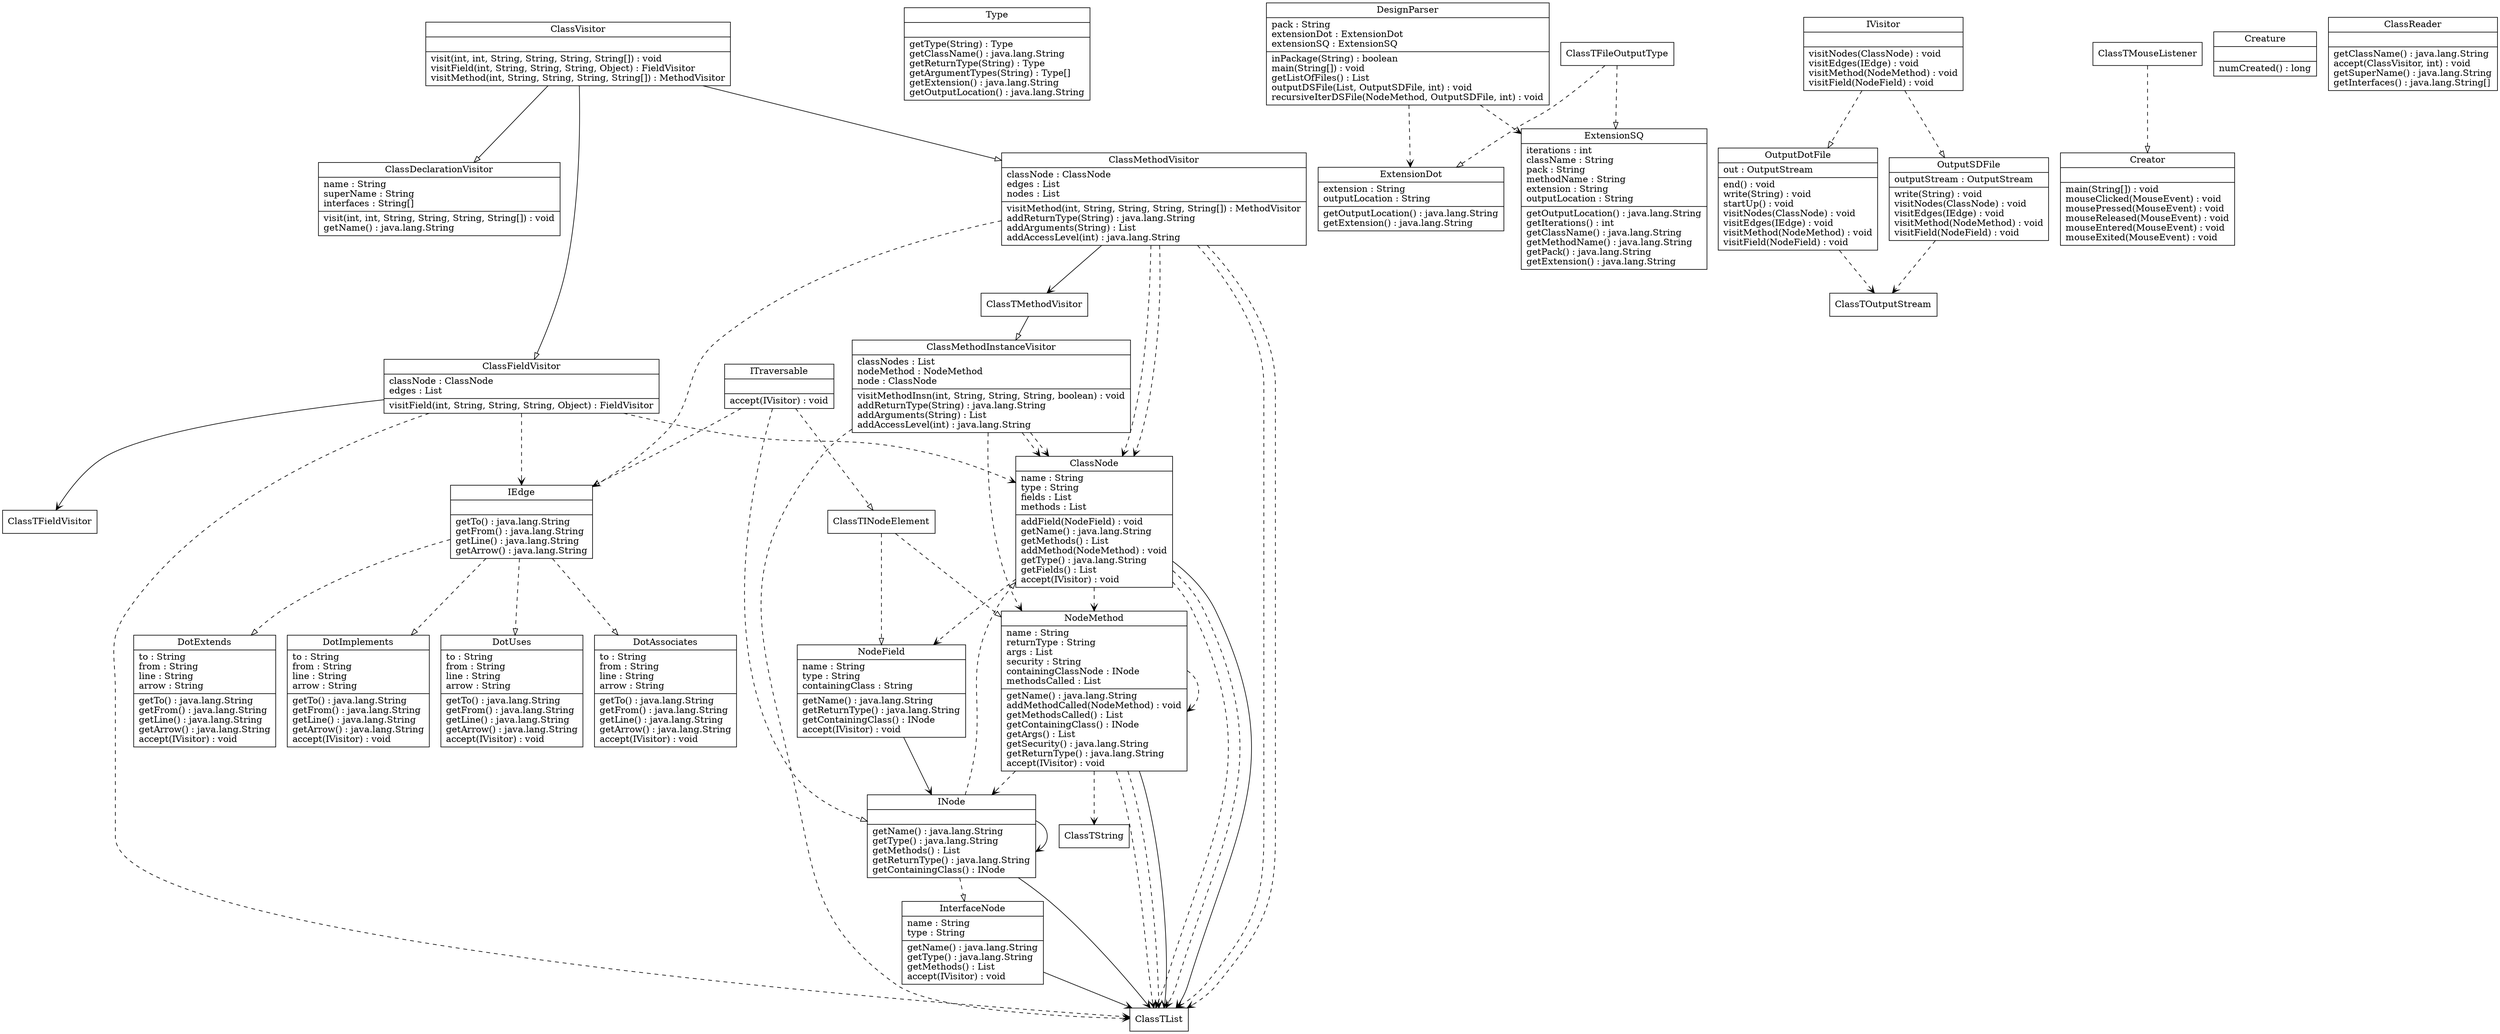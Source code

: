 digraph G {

fontname = "Bitstream Vera Sans"
fontsize = 8
node [shape = "record" ]
ClassTClassDeclarationVisitor [label = "{ClassDeclarationVisitor|name : String\lsuperName : String\linterfaces : String[]\l|visit(int, int, String, String, String, String[]) : void\lgetName() : java.lang.String\l}"]
node [shape = "record" ]
ClassTClassVisitor [label = "{ClassVisitor||visit(int, int, String, String, String, String[]) : void\lvisitField(int, String, String, String, Object) : FieldVisitor\lvisitMethod(int, String, String, String, String[]) : MethodVisitor\l}"]
node [shape = "record" ]
ClassTClassFieldVisitor [label = "{ClassFieldVisitor|classNode : ClassNode\ledges : List\l|visitField(int, String, String, String, Object) : FieldVisitor\l}"]
node [shape = "record" ]
ClassTType [label = "{Type||getType(String) : Type\lgetClassName() : java.lang.String\lgetReturnType(String) : Type\lgetArgumentTypes(String) : Type[]\lgetExtension() : java.lang.String\lgetOutputLocation() : java.lang.String\l}"]
node [shape = "record" ]
ClassTClassNode [label = "{ClassNode|name : String\ltype : String\lfields : List\lmethods : List\l|addField(NodeField) : void\lgetName() : java.lang.String\lgetMethods() : List\laddMethod(NodeMethod) : void\lgetType() : java.lang.String\lgetFields() : List\laccept(IVisitor) : void\l}"]
node [shape = "record" ]
ClassTClassMethodInstanceVisitor [label = "{ClassMethodInstanceVisitor|classNodes : List\lnodeMethod : NodeMethod\lnode : ClassNode\l|visitMethodInsn(int, String, String, String, boolean) : void\laddReturnType(String) : java.lang.String\laddArguments(String) : List\laddAccessLevel(int) : java.lang.String\l}"]
node [shape = "record" ]
ClassTDesignParser [label = "{DesignParser|pack : String\lextensionDot : ExtensionDot\lextensionSQ : ExtensionSQ\l|inPackage(String) : boolean\lmain(String[]) : void\lgetListOfFiles() : List\loutputDSFile(List, OutputSDFile, int) : void\lrecursiveIterDSFile(NodeMethod, OutputSDFile, int) : void\l}"]
node [shape = "record" ]
ClassTNodeMethod [label = "{NodeMethod|name : String\lreturnType : String\largs : List\lsecurity : String\lcontainingClassNode : INode\lmethodsCalled : List\l|getName() : java.lang.String\laddMethodCalled(NodeMethod) : void\lgetMethodsCalled() : List\lgetContainingClass() : INode\lgetArgs() : List\lgetSecurity() : java.lang.String\lgetReturnType() : java.lang.String\laccept(IVisitor) : void\l}"]
node [shape = "record" ]
ClassTClassMethodVisitor [label = "{ClassMethodVisitor|classNode : ClassNode\ledges : List\lnodes : List\l|visitMethod(int, String, String, String, String[]) : MethodVisitor\laddReturnType(String) : java.lang.String\laddArguments(String) : List\laddAccessLevel(int) : java.lang.String\l}"]
node [shape = "record" ]
ClassTClassNode [label = "{ClassNode|name : String\ltype : String\lfields : List\lmethods : List\l|addField(NodeField) : void\lgetName() : java.lang.String\lgetMethods() : List\laddMethod(NodeMethod) : void\lgetType() : java.lang.String\lgetFields() : List\laccept(IVisitor) : void\l}"]
node [shape = "record" ]
ClassTIVisitor [label = "{IVisitor||visitNodes(ClassNode) : void\lvisitEdges(IEdge) : void\lvisitMethod(NodeMethod) : void\lvisitField(NodeField) : void\l}"]
node [shape = "record" ]
ClassTCreator [label = "{Creator||main(String[]) : void\lmouseClicked(MouseEvent) : void\lmousePressed(MouseEvent) : void\lmouseReleased(MouseEvent) : void\lmouseEntered(MouseEvent) : void\lmouseExited(MouseEvent) : void\l}"]
node [shape = "record" ]
ClassTCreature [label = "{Creature||numCreated() : long\l}"]
node [shape = "record" ]
ClassTDesignParser [label = "{DesignParser|pack : String\lextensionDot : ExtensionDot\lextensionSQ : ExtensionSQ\l|inPackage(String) : boolean\lmain(String[]) : void\lgetListOfFiles() : List\loutputDSFile(List, OutputSDFile, int) : void\lrecursiveIterDSFile(NodeMethod, OutputSDFile, int) : void\l}"]
node [shape = "record" ]
ClassTClassReader [label = "{ClassReader||getClassName() : java.lang.String\laccept(ClassVisitor, int) : void\lgetSuperName() : java.lang.String\lgetInterfaces() : java.lang.String[]\l}"]
node [shape = "record" ]
ClassTExtensionDot [label = "{ExtensionDot|extension : String\loutputLocation : String\l|getOutputLocation() : java.lang.String\lgetExtension() : java.lang.String\l}"]
node [shape = "record" ]
ClassTExtensionSQ [label = "{ExtensionSQ|iterations : int\lclassName : String\lpack : String\lmethodName : String\lextension : String\loutputLocation : String\l|getOutputLocation() : java.lang.String\lgetIterations() : int\lgetClassName() : java.lang.String\lgetMethodName() : java.lang.String\lgetPack() : java.lang.String\lgetExtension() : java.lang.String\l}"]
node [shape = "record" ]
ClassTITraversable [label = "{ITraversable||accept(IVisitor) : void\l}"]
node [shape = "record" ]
ClassTOutputDotFile [label = "{OutputDotFile|out : OutputStream\l|end() : void\lwrite(String) : void\lstartUp() : void\lvisitNodes(ClassNode) : void\lvisitEdges(IEdge) : void\lvisitMethod(NodeMethod) : void\lvisitField(NodeField) : void\l}"]
node [shape = "record" ]
ClassTINode [label = "{INode||getName() : java.lang.String\lgetType() : java.lang.String\lgetMethods() : List\lgetReturnType() : java.lang.String\lgetContainingClass() : INode\l}"]
node [shape = "record" ]
ClassTDotAssociates [label = "{DotAssociates|to : String\lfrom : String\lline : String\larrow : String\l|getTo() : java.lang.String\lgetFrom() : java.lang.String\lgetLine() : java.lang.String\lgetArrow() : java.lang.String\laccept(IVisitor) : void\l}"]
node [shape = "record" ]
ClassTDotExtends [label = "{DotExtends|to : String\lfrom : String\lline : String\larrow : String\l|getTo() : java.lang.String\lgetFrom() : java.lang.String\lgetLine() : java.lang.String\lgetArrow() : java.lang.String\laccept(IVisitor) : void\l}"]
node [shape = "record" ]
ClassTDotImplements [label = "{DotImplements|to : String\lfrom : String\lline : String\larrow : String\l|getTo() : java.lang.String\lgetFrom() : java.lang.String\lgetLine() : java.lang.String\lgetArrow() : java.lang.String\laccept(IVisitor) : void\l}"]
node [shape = "record" ]
ClassTDotUses [label = "{DotUses|to : String\lfrom : String\lline : String\larrow : String\l|getTo() : java.lang.String\lgetFrom() : java.lang.String\lgetLine() : java.lang.String\lgetArrow() : java.lang.String\laccept(IVisitor) : void\l}"]
node [shape = "record" ]
ClassTExtensionDot [label = "{ExtensionDot|extension : String\loutputLocation : String\l|getOutputLocation() : java.lang.String\lgetExtension() : java.lang.String\l}"]
node [shape = "record" ]
ClassTExtensionSQ [label = "{ExtensionSQ|iterations : int\lclassName : String\lpack : String\lmethodName : String\lextension : String\loutputLocation : String\l|getOutputLocation() : java.lang.String\lgetIterations() : int\lgetClassName() : java.lang.String\lgetMethodName() : java.lang.String\lgetPack() : java.lang.String\lgetExtension() : java.lang.String\l}"]
node [shape = "record" ]
ClassTType [label = "{Type||getType(String) : Type\lgetClassName() : java.lang.String\lgetReturnType(String) : Type\lgetArgumentTypes(String) : Type[]\lgetExtension() : java.lang.String\lgetOutputLocation() : java.lang.String\l}"]
node [shape = "record" ]
ClassTIEdge [label = "{IEdge||getTo() : java.lang.String\lgetFrom() : java.lang.String\lgetLine() : java.lang.String\lgetArrow() : java.lang.String\l}"]
node [shape = "record" ]
ClassTINode [label = "{INode||getName() : java.lang.String\lgetType() : java.lang.String\lgetMethods() : List\lgetReturnType() : java.lang.String\lgetContainingClass() : INode\l}"]
node [shape = "record" ]
ClassTINode [label = "{INode||getName() : java.lang.String\lgetType() : java.lang.String\lgetMethods() : List\lgetReturnType() : java.lang.String\lgetContainingClass() : INode\l}"]
node [shape = "record" ]
ClassTInterfaceNode [label = "{InterfaceNode|name : String\ltype : String\l|getName() : java.lang.String\lgetType() : java.lang.String\lgetMethods() : List\laccept(IVisitor) : void\l}"]
node [shape = "record" ]
ClassTITraversable [label = "{ITraversable||accept(IVisitor) : void\l}"]
node [shape = "record" ]
ClassTIVisitor [label = "{IVisitor||visitNodes(ClassNode) : void\lvisitEdges(IEdge) : void\lvisitMethod(NodeMethod) : void\lvisitField(NodeField) : void\l}"]
node [shape = "record" ]
ClassTNodeField [label = "{NodeField|name : String\ltype : String\lcontainingClass : String\l|getName() : java.lang.String\lgetReturnType() : java.lang.String\lgetContainingClass() : INode\laccept(IVisitor) : void\l}"]
node [shape = "record" ]
ClassTNodeMethod [label = "{NodeMethod|name : String\lreturnType : String\largs : List\lsecurity : String\lcontainingClassNode : INode\lmethodsCalled : List\l|getName() : java.lang.String\laddMethodCalled(NodeMethod) : void\lgetMethodsCalled() : List\lgetContainingClass() : INode\lgetArgs() : List\lgetSecurity() : java.lang.String\lgetReturnType() : java.lang.String\laccept(IVisitor) : void\l}"]
node [shape = "record" ]
ClassTOutputDotFile [label = "{OutputDotFile|out : OutputStream\l|end() : void\lwrite(String) : void\lstartUp() : void\lvisitNodes(ClassNode) : void\lvisitEdges(IEdge) : void\lvisitMethod(NodeMethod) : void\lvisitField(NodeField) : void\l}"]
node [shape = "record" ]
ClassTOutputSDFile [label = "{OutputSDFile|outputStream : OutputStream\l|write(String) : void\lvisitNodes(ClassNode) : void\lvisitEdges(IEdge) : void\lvisitMethod(NodeMethod) : void\lvisitField(NodeField) : void\l}"]
edge [arrowhead = empty style = solid ]
ClassTClassVisitor -> ClassTClassDeclarationVisitor
edge [arrowhead = vee style = dashed ]
ClassTClassFieldVisitor -> ClassTClassNode
edge [arrowhead = vee style = dashed ]
ClassTClassFieldVisitor -> ClassTIEdge
edge [arrowhead = vee style = dashed ]
ClassTClassFieldVisitor -> ClassTList
edge [arrowhead = vee style = solid ]
ClassTClassFieldVisitor -> ClassTFieldVisitor
edge [arrowhead = empty style = solid ]
ClassTClassVisitor -> ClassTClassFieldVisitor
edge [arrowhead = vee style = dashed ]
ClassTClassMethodInstanceVisitor -> ClassTClassNode
edge [arrowhead = vee style = dashed ]
ClassTClassMethodInstanceVisitor -> ClassTList
edge [arrowhead = vee style = dashed ]
ClassTClassMethodInstanceVisitor -> ClassTNodeMethod
edge [arrowhead = vee style = dashed ]
ClassTClassMethodInstanceVisitor -> ClassTClassNode
edge [arrowhead = empty style = solid ]
ClassTMethodVisitor -> ClassTClassMethodInstanceVisitor
edge [arrowhead = vee style = dashed ]
ClassTClassMethodVisitor -> ClassTClassNode
edge [arrowhead = vee style = dashed ]
ClassTClassMethodVisitor -> ClassTIEdge
edge [arrowhead = vee style = dashed ]
ClassTClassMethodVisitor -> ClassTList
edge [arrowhead = vee style = dashed ]
ClassTClassMethodVisitor -> ClassTClassNode
edge [arrowhead = vee style = dashed ]
ClassTClassMethodVisitor -> ClassTList
edge [arrowhead = vee style = solid ]
ClassTClassMethodVisitor -> ClassTMethodVisitor
edge [arrowhead = empty style = solid ]
ClassTClassVisitor -> ClassTClassMethodVisitor
edge [arrowhead = vee style = dashed ]
ClassTClassNode -> ClassTNodeField
edge [arrowhead = vee style = dashed ]
ClassTClassNode -> ClassTList
edge [arrowhead = vee style = dashed ]
ClassTClassNode -> ClassTNodeMethod
edge [arrowhead = vee style = dashed ]
ClassTClassNode -> ClassTList
edge [arrowhead = vee style = solid ]
ClassTClassNode -> ClassTList
edge [arrowhead = empty style = dashed ]
ClassTINode -> ClassTClassNode
edge [arrowhead = empty style = dashed ]
ClassTMouseListener -> ClassTCreator
edge [arrowhead = vee style = dashed ]
ClassTDesignParser -> ClassTExtensionDot
edge [arrowhead = vee style = dashed ]
ClassTDesignParser -> ClassTExtensionSQ
edge [arrowhead = empty style = dashed ]
ClassTIEdge -> ClassTDotAssociates
edge [arrowhead = empty style = dashed ]
ClassTIEdge -> ClassTDotExtends
edge [arrowhead = empty style = dashed ]
ClassTIEdge -> ClassTDotImplements
edge [arrowhead = empty style = dashed ]
ClassTIEdge -> ClassTDotUses
edge [arrowhead = empty style = dashed ]
ClassTFileOutputType -> ClassTExtensionDot
edge [arrowhead = empty style = dashed ]
ClassTFileOutputType -> ClassTExtensionSQ
edge [arrowhead = empty style = dashed ]
ClassTITraversable -> ClassTIEdge
edge [arrowhead = vee style = solid ]
ClassTINode -> ClassTList
edge [arrowhead = empty style = dashed ]
ClassTITraversable -> ClassTINode
edge [arrowhead = vee style = solid ]
ClassTINode -> ClassTINode
edge [arrowhead = empty style = dashed ]
ClassTITraversable -> ClassTINodeElement
edge [arrowhead = vee style = solid ]
ClassTInterfaceNode -> ClassTList
edge [arrowhead = empty style = dashed ]
ClassTINode -> ClassTInterfaceNode
edge [arrowhead = vee style = solid ]
ClassTNodeField -> ClassTINode
edge [arrowhead = empty style = dashed ]
ClassTINodeElement -> ClassTNodeField
edge [arrowhead = vee style = dashed ]
ClassTNodeMethod -> ClassTString
edge [arrowhead = vee style = dashed ]
ClassTNodeMethod -> ClassTList
edge [arrowhead = vee style = dashed ]
ClassTNodeMethod -> ClassTINode
edge [arrowhead = vee style = dashed ]
ClassTNodeMethod -> ClassTNodeMethod
edge [arrowhead = vee style = dashed ]
ClassTNodeMethod -> ClassTList
edge [arrowhead = vee style = solid ]
ClassTNodeMethod -> ClassTList
edge [arrowhead = empty style = dashed ]
ClassTINodeElement -> ClassTNodeMethod
edge [arrowhead = vee style = dashed ]
ClassTOutputDotFile -> ClassTOutputStream
edge [arrowhead = empty style = dashed ]
ClassTIVisitor -> ClassTOutputDotFile
edge [arrowhead = vee style = dashed ]
ClassTOutputSDFile -> ClassTOutputStream
edge [arrowhead = empty style = dashed ]
ClassTIVisitor -> ClassTOutputSDFile
}
